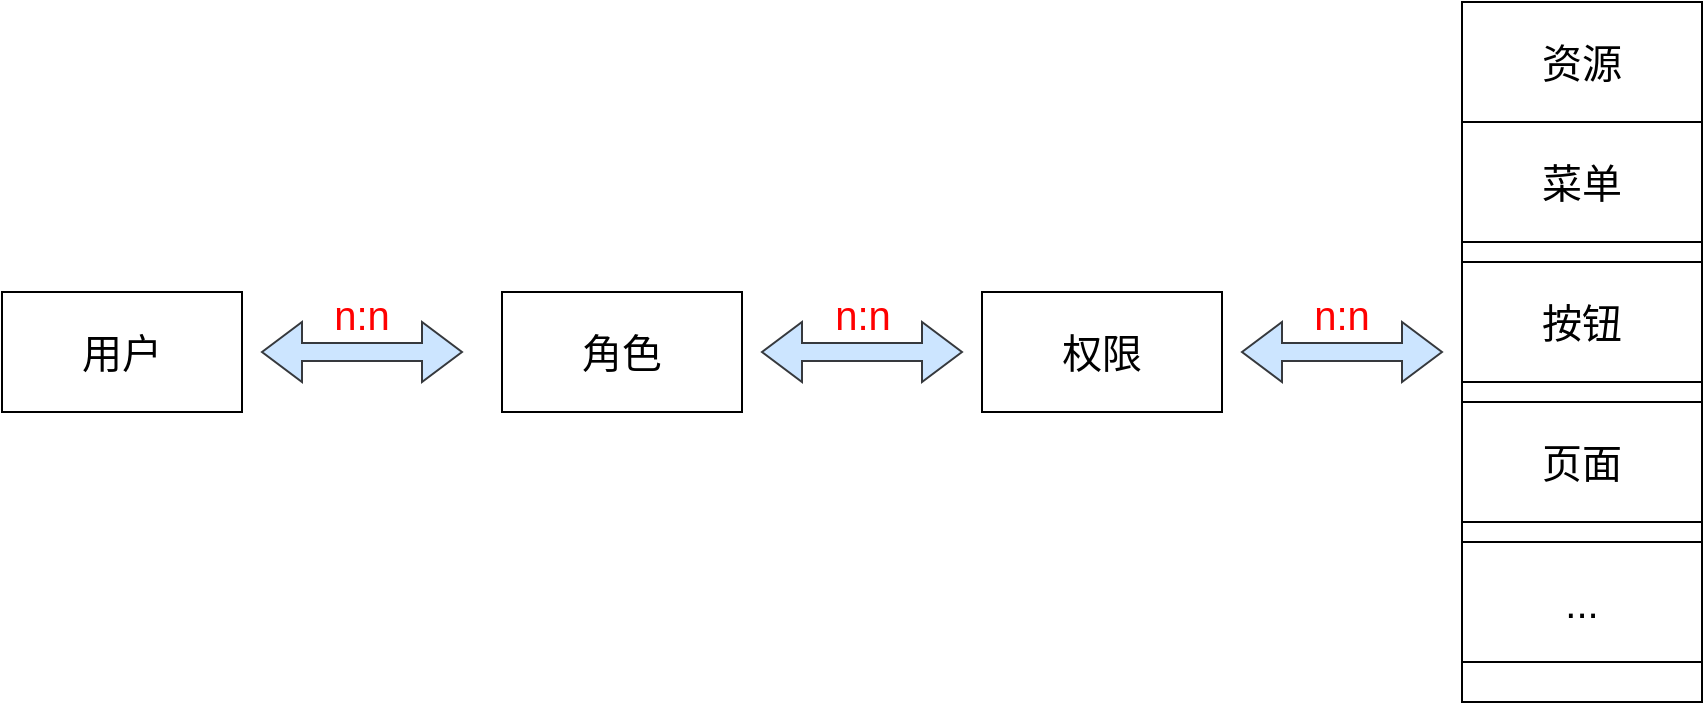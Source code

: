 <mxfile>
    <diagram id="bOpvKcAoaonIBbLBbahK" name="第 1 页">
        <mxGraphModel dx="1112" dy="761" grid="1" gridSize="10" guides="1" tooltips="1" connect="1" arrows="1" fold="1" page="1" pageScale="1" pageWidth="827" pageHeight="1169" math="0" shadow="0">
            <root>
                <mxCell id="0"/>
                <mxCell id="1" parent="0"/>
                <mxCell id="2" value="用户" style="rounded=0;whiteSpace=wrap;html=1;fontSize=20;" vertex="1" parent="1">
                    <mxGeometry x="80" y="360" width="120" height="60" as="geometry"/>
                </mxCell>
                <mxCell id="3" value="角色" style="rounded=0;whiteSpace=wrap;html=1;fontSize=20;" vertex="1" parent="1">
                    <mxGeometry x="330" y="360" width="120" height="60" as="geometry"/>
                </mxCell>
                <mxCell id="4" value="权限" style="rounded=0;whiteSpace=wrap;html=1;fontSize=20;" vertex="1" parent="1">
                    <mxGeometry x="570" y="360" width="120" height="60" as="geometry"/>
                </mxCell>
                <mxCell id="5" value="" style="rounded=0;whiteSpace=wrap;html=1;fontSize=20;" vertex="1" parent="1">
                    <mxGeometry x="810" y="215" width="120" height="350" as="geometry"/>
                </mxCell>
                <mxCell id="6" value="资源" style="text;html=1;strokeColor=none;fillColor=none;align=center;verticalAlign=middle;whiteSpace=wrap;rounded=0;fontSize=20;" vertex="1" parent="1">
                    <mxGeometry x="840" y="230" width="60" height="30" as="geometry"/>
                </mxCell>
                <mxCell id="7" value="菜单" style="rounded=0;whiteSpace=wrap;html=1;fontSize=20;" vertex="1" parent="1">
                    <mxGeometry x="810" y="275" width="120" height="60" as="geometry"/>
                </mxCell>
                <mxCell id="10" value="按钮" style="rounded=0;whiteSpace=wrap;html=1;fontSize=20;" vertex="1" parent="1">
                    <mxGeometry x="810" y="345" width="120" height="60" as="geometry"/>
                </mxCell>
                <mxCell id="11" value="页面" style="rounded=0;whiteSpace=wrap;html=1;fontSize=20;" vertex="1" parent="1">
                    <mxGeometry x="810" y="415" width="120" height="60" as="geometry"/>
                </mxCell>
                <mxCell id="12" value="..." style="rounded=0;whiteSpace=wrap;html=1;fontSize=20;" vertex="1" parent="1">
                    <mxGeometry x="810" y="485" width="120" height="60" as="geometry"/>
                </mxCell>
                <mxCell id="13" value="" style="shape=doubleArrow;whiteSpace=wrap;html=1;fontSize=20;fillColor=#cce5ff;strokeColor=#36393d;" vertex="1" parent="1">
                    <mxGeometry x="210" y="375" width="100" height="30" as="geometry"/>
                </mxCell>
                <mxCell id="14" value="" style="shape=doubleArrow;whiteSpace=wrap;html=1;fontSize=20;fillColor=#cce5ff;strokeColor=#36393d;" vertex="1" parent="1">
                    <mxGeometry x="460" y="375" width="100" height="30" as="geometry"/>
                </mxCell>
                <mxCell id="15" value="" style="shape=doubleArrow;whiteSpace=wrap;html=1;fontSize=20;fillColor=#cce5ff;strokeColor=#36393d;" vertex="1" parent="1">
                    <mxGeometry x="700" y="375" width="100" height="30" as="geometry"/>
                </mxCell>
                <mxCell id="16" value="n:n" style="text;html=1;strokeColor=none;fillColor=none;align=center;verticalAlign=middle;whiteSpace=wrap;rounded=0;fontSize=20;fontColor=#FF0000;" vertex="1" parent="1">
                    <mxGeometry x="230" y="356" width="60" height="30" as="geometry"/>
                </mxCell>
                <mxCell id="17" value="n:n" style="text;html=1;strokeColor=none;fillColor=none;align=center;verticalAlign=middle;rounded=0;fontSize=20;fontColor=#FF0000;" vertex="1" parent="1">
                    <mxGeometry x="480" y="356" width="60" height="30" as="geometry"/>
                </mxCell>
                <mxCell id="18" value="n:n" style="text;html=1;strokeColor=none;fillColor=none;align=center;verticalAlign=middle;whiteSpace=wrap;rounded=0;fontSize=20;fontColor=#FF0000;" vertex="1" parent="1">
                    <mxGeometry x="720" y="356" width="60" height="30" as="geometry"/>
                </mxCell>
            </root>
        </mxGraphModel>
    </diagram>
</mxfile>